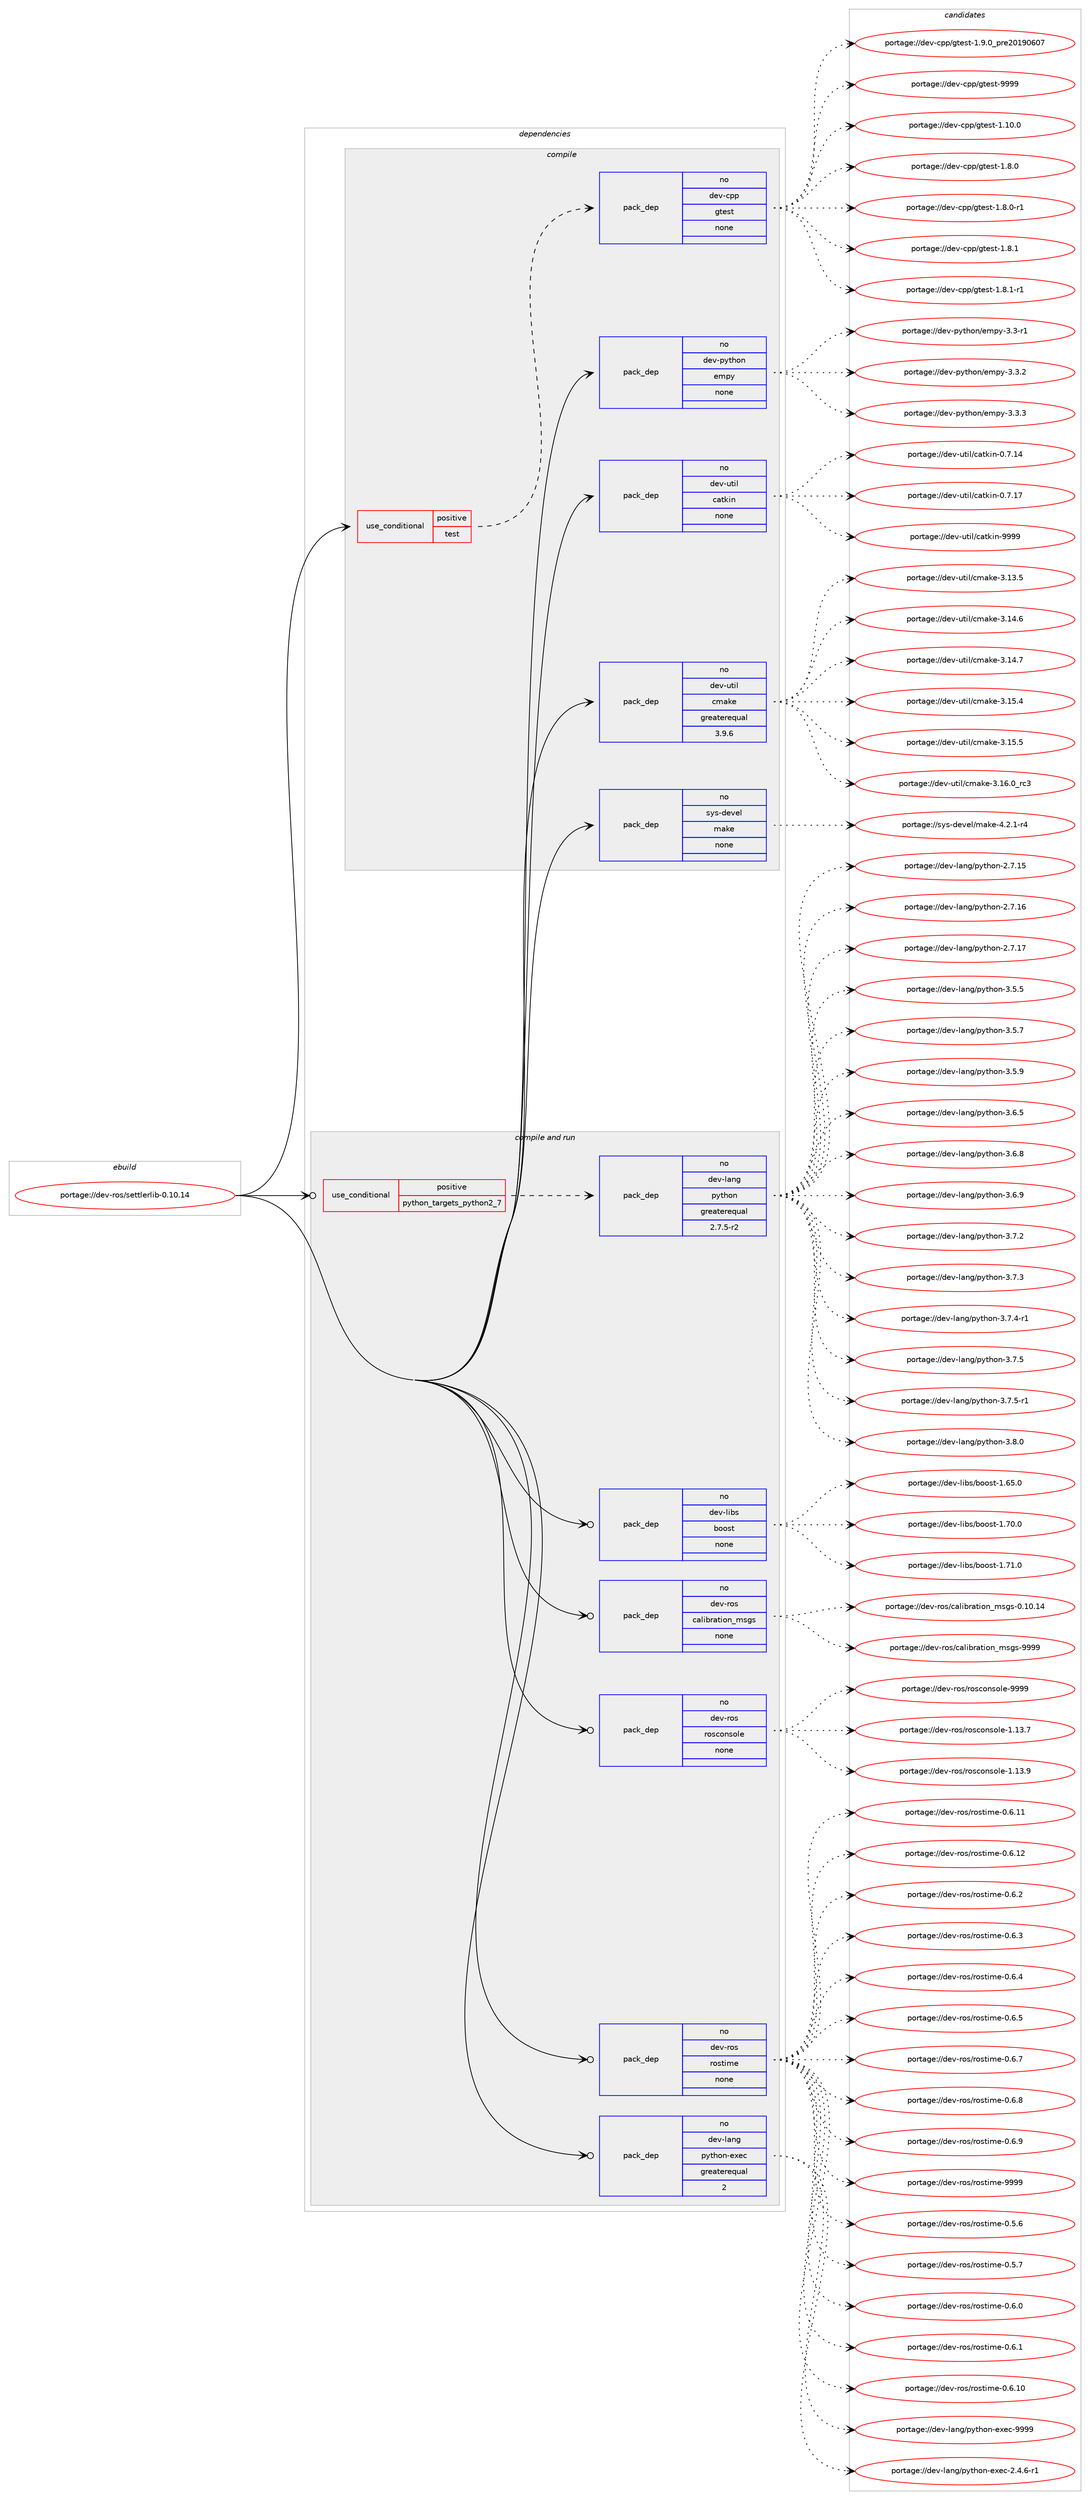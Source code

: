 digraph prolog {

# *************
# Graph options
# *************

newrank=true;
concentrate=true;
compound=true;
graph [rankdir=LR,fontname=Helvetica,fontsize=10,ranksep=1.5];#, ranksep=2.5, nodesep=0.2];
edge  [arrowhead=vee];
node  [fontname=Helvetica,fontsize=10];

# **********
# The ebuild
# **********

subgraph cluster_leftcol {
color=gray;
rank=same;
label=<<i>ebuild</i>>;
id [label="portage://dev-ros/settlerlib-0.10.14", color=red, width=4, href="../dev-ros/settlerlib-0.10.14.svg"];
}

# ****************
# The dependencies
# ****************

subgraph cluster_midcol {
color=gray;
label=<<i>dependencies</i>>;
subgraph cluster_compile {
fillcolor="#eeeeee";
style=filled;
label=<<i>compile</i>>;
subgraph cond44733 {
dependency202151 [label=<<TABLE BORDER="0" CELLBORDER="1" CELLSPACING="0" CELLPADDING="4"><TR><TD ROWSPAN="3" CELLPADDING="10">use_conditional</TD></TR><TR><TD>positive</TD></TR><TR><TD>test</TD></TR></TABLE>>, shape=none, color=red];
subgraph pack153990 {
dependency202152 [label=<<TABLE BORDER="0" CELLBORDER="1" CELLSPACING="0" CELLPADDING="4" WIDTH="220"><TR><TD ROWSPAN="6" CELLPADDING="30">pack_dep</TD></TR><TR><TD WIDTH="110">no</TD></TR><TR><TD>dev-cpp</TD></TR><TR><TD>gtest</TD></TR><TR><TD>none</TD></TR><TR><TD></TD></TR></TABLE>>, shape=none, color=blue];
}
dependency202151:e -> dependency202152:w [weight=20,style="dashed",arrowhead="vee"];
}
id:e -> dependency202151:w [weight=20,style="solid",arrowhead="vee"];
subgraph pack153991 {
dependency202153 [label=<<TABLE BORDER="0" CELLBORDER="1" CELLSPACING="0" CELLPADDING="4" WIDTH="220"><TR><TD ROWSPAN="6" CELLPADDING="30">pack_dep</TD></TR><TR><TD WIDTH="110">no</TD></TR><TR><TD>dev-python</TD></TR><TR><TD>empy</TD></TR><TR><TD>none</TD></TR><TR><TD></TD></TR></TABLE>>, shape=none, color=blue];
}
id:e -> dependency202153:w [weight=20,style="solid",arrowhead="vee"];
subgraph pack153992 {
dependency202154 [label=<<TABLE BORDER="0" CELLBORDER="1" CELLSPACING="0" CELLPADDING="4" WIDTH="220"><TR><TD ROWSPAN="6" CELLPADDING="30">pack_dep</TD></TR><TR><TD WIDTH="110">no</TD></TR><TR><TD>dev-util</TD></TR><TR><TD>catkin</TD></TR><TR><TD>none</TD></TR><TR><TD></TD></TR></TABLE>>, shape=none, color=blue];
}
id:e -> dependency202154:w [weight=20,style="solid",arrowhead="vee"];
subgraph pack153993 {
dependency202155 [label=<<TABLE BORDER="0" CELLBORDER="1" CELLSPACING="0" CELLPADDING="4" WIDTH="220"><TR><TD ROWSPAN="6" CELLPADDING="30">pack_dep</TD></TR><TR><TD WIDTH="110">no</TD></TR><TR><TD>dev-util</TD></TR><TR><TD>cmake</TD></TR><TR><TD>greaterequal</TD></TR><TR><TD>3.9.6</TD></TR></TABLE>>, shape=none, color=blue];
}
id:e -> dependency202155:w [weight=20,style="solid",arrowhead="vee"];
subgraph pack153994 {
dependency202156 [label=<<TABLE BORDER="0" CELLBORDER="1" CELLSPACING="0" CELLPADDING="4" WIDTH="220"><TR><TD ROWSPAN="6" CELLPADDING="30">pack_dep</TD></TR><TR><TD WIDTH="110">no</TD></TR><TR><TD>sys-devel</TD></TR><TR><TD>make</TD></TR><TR><TD>none</TD></TR><TR><TD></TD></TR></TABLE>>, shape=none, color=blue];
}
id:e -> dependency202156:w [weight=20,style="solid",arrowhead="vee"];
}
subgraph cluster_compileandrun {
fillcolor="#eeeeee";
style=filled;
label=<<i>compile and run</i>>;
subgraph cond44734 {
dependency202157 [label=<<TABLE BORDER="0" CELLBORDER="1" CELLSPACING="0" CELLPADDING="4"><TR><TD ROWSPAN="3" CELLPADDING="10">use_conditional</TD></TR><TR><TD>positive</TD></TR><TR><TD>python_targets_python2_7</TD></TR></TABLE>>, shape=none, color=red];
subgraph pack153995 {
dependency202158 [label=<<TABLE BORDER="0" CELLBORDER="1" CELLSPACING="0" CELLPADDING="4" WIDTH="220"><TR><TD ROWSPAN="6" CELLPADDING="30">pack_dep</TD></TR><TR><TD WIDTH="110">no</TD></TR><TR><TD>dev-lang</TD></TR><TR><TD>python</TD></TR><TR><TD>greaterequal</TD></TR><TR><TD>2.7.5-r2</TD></TR></TABLE>>, shape=none, color=blue];
}
dependency202157:e -> dependency202158:w [weight=20,style="dashed",arrowhead="vee"];
}
id:e -> dependency202157:w [weight=20,style="solid",arrowhead="odotvee"];
subgraph pack153996 {
dependency202159 [label=<<TABLE BORDER="0" CELLBORDER="1" CELLSPACING="0" CELLPADDING="4" WIDTH="220"><TR><TD ROWSPAN="6" CELLPADDING="30">pack_dep</TD></TR><TR><TD WIDTH="110">no</TD></TR><TR><TD>dev-lang</TD></TR><TR><TD>python-exec</TD></TR><TR><TD>greaterequal</TD></TR><TR><TD>2</TD></TR></TABLE>>, shape=none, color=blue];
}
id:e -> dependency202159:w [weight=20,style="solid",arrowhead="odotvee"];
subgraph pack153997 {
dependency202160 [label=<<TABLE BORDER="0" CELLBORDER="1" CELLSPACING="0" CELLPADDING="4" WIDTH="220"><TR><TD ROWSPAN="6" CELLPADDING="30">pack_dep</TD></TR><TR><TD WIDTH="110">no</TD></TR><TR><TD>dev-libs</TD></TR><TR><TD>boost</TD></TR><TR><TD>none</TD></TR><TR><TD></TD></TR></TABLE>>, shape=none, color=blue];
}
id:e -> dependency202160:w [weight=20,style="solid",arrowhead="odotvee"];
subgraph pack153998 {
dependency202161 [label=<<TABLE BORDER="0" CELLBORDER="1" CELLSPACING="0" CELLPADDING="4" WIDTH="220"><TR><TD ROWSPAN="6" CELLPADDING="30">pack_dep</TD></TR><TR><TD WIDTH="110">no</TD></TR><TR><TD>dev-ros</TD></TR><TR><TD>calibration_msgs</TD></TR><TR><TD>none</TD></TR><TR><TD></TD></TR></TABLE>>, shape=none, color=blue];
}
id:e -> dependency202161:w [weight=20,style="solid",arrowhead="odotvee"];
subgraph pack153999 {
dependency202162 [label=<<TABLE BORDER="0" CELLBORDER="1" CELLSPACING="0" CELLPADDING="4" WIDTH="220"><TR><TD ROWSPAN="6" CELLPADDING="30">pack_dep</TD></TR><TR><TD WIDTH="110">no</TD></TR><TR><TD>dev-ros</TD></TR><TR><TD>rosconsole</TD></TR><TR><TD>none</TD></TR><TR><TD></TD></TR></TABLE>>, shape=none, color=blue];
}
id:e -> dependency202162:w [weight=20,style="solid",arrowhead="odotvee"];
subgraph pack154000 {
dependency202163 [label=<<TABLE BORDER="0" CELLBORDER="1" CELLSPACING="0" CELLPADDING="4" WIDTH="220"><TR><TD ROWSPAN="6" CELLPADDING="30">pack_dep</TD></TR><TR><TD WIDTH="110">no</TD></TR><TR><TD>dev-ros</TD></TR><TR><TD>rostime</TD></TR><TR><TD>none</TD></TR><TR><TD></TD></TR></TABLE>>, shape=none, color=blue];
}
id:e -> dependency202163:w [weight=20,style="solid",arrowhead="odotvee"];
}
subgraph cluster_run {
fillcolor="#eeeeee";
style=filled;
label=<<i>run</i>>;
}
}

# **************
# The candidates
# **************

subgraph cluster_choices {
rank=same;
color=gray;
label=<<i>candidates</i>>;

subgraph choice153990 {
color=black;
nodesep=1;
choiceportage10010111845991121124710311610111511645494649484648 [label="portage://dev-cpp/gtest-1.10.0", color=red, width=4,href="../dev-cpp/gtest-1.10.0.svg"];
choiceportage100101118459911211247103116101115116454946564648 [label="portage://dev-cpp/gtest-1.8.0", color=red, width=4,href="../dev-cpp/gtest-1.8.0.svg"];
choiceportage1001011184599112112471031161011151164549465646484511449 [label="portage://dev-cpp/gtest-1.8.0-r1", color=red, width=4,href="../dev-cpp/gtest-1.8.0-r1.svg"];
choiceportage100101118459911211247103116101115116454946564649 [label="portage://dev-cpp/gtest-1.8.1", color=red, width=4,href="../dev-cpp/gtest-1.8.1.svg"];
choiceportage1001011184599112112471031161011151164549465646494511449 [label="portage://dev-cpp/gtest-1.8.1-r1", color=red, width=4,href="../dev-cpp/gtest-1.8.1-r1.svg"];
choiceportage100101118459911211247103116101115116454946574648951121141015048495748544855 [label="portage://dev-cpp/gtest-1.9.0_pre20190607", color=red, width=4,href="../dev-cpp/gtest-1.9.0_pre20190607.svg"];
choiceportage1001011184599112112471031161011151164557575757 [label="portage://dev-cpp/gtest-9999", color=red, width=4,href="../dev-cpp/gtest-9999.svg"];
dependency202152:e -> choiceportage10010111845991121124710311610111511645494649484648:w [style=dotted,weight="100"];
dependency202152:e -> choiceportage100101118459911211247103116101115116454946564648:w [style=dotted,weight="100"];
dependency202152:e -> choiceportage1001011184599112112471031161011151164549465646484511449:w [style=dotted,weight="100"];
dependency202152:e -> choiceportage100101118459911211247103116101115116454946564649:w [style=dotted,weight="100"];
dependency202152:e -> choiceportage1001011184599112112471031161011151164549465646494511449:w [style=dotted,weight="100"];
dependency202152:e -> choiceportage100101118459911211247103116101115116454946574648951121141015048495748544855:w [style=dotted,weight="100"];
dependency202152:e -> choiceportage1001011184599112112471031161011151164557575757:w [style=dotted,weight="100"];
}
subgraph choice153991 {
color=black;
nodesep=1;
choiceportage1001011184511212111610411111047101109112121455146514511449 [label="portage://dev-python/empy-3.3-r1", color=red, width=4,href="../dev-python/empy-3.3-r1.svg"];
choiceportage1001011184511212111610411111047101109112121455146514650 [label="portage://dev-python/empy-3.3.2", color=red, width=4,href="../dev-python/empy-3.3.2.svg"];
choiceportage1001011184511212111610411111047101109112121455146514651 [label="portage://dev-python/empy-3.3.3", color=red, width=4,href="../dev-python/empy-3.3.3.svg"];
dependency202153:e -> choiceportage1001011184511212111610411111047101109112121455146514511449:w [style=dotted,weight="100"];
dependency202153:e -> choiceportage1001011184511212111610411111047101109112121455146514650:w [style=dotted,weight="100"];
dependency202153:e -> choiceportage1001011184511212111610411111047101109112121455146514651:w [style=dotted,weight="100"];
}
subgraph choice153992 {
color=black;
nodesep=1;
choiceportage1001011184511711610510847999711610710511045484655464952 [label="portage://dev-util/catkin-0.7.14", color=red, width=4,href="../dev-util/catkin-0.7.14.svg"];
choiceportage1001011184511711610510847999711610710511045484655464955 [label="portage://dev-util/catkin-0.7.17", color=red, width=4,href="../dev-util/catkin-0.7.17.svg"];
choiceportage100101118451171161051084799971161071051104557575757 [label="portage://dev-util/catkin-9999", color=red, width=4,href="../dev-util/catkin-9999.svg"];
dependency202154:e -> choiceportage1001011184511711610510847999711610710511045484655464952:w [style=dotted,weight="100"];
dependency202154:e -> choiceportage1001011184511711610510847999711610710511045484655464955:w [style=dotted,weight="100"];
dependency202154:e -> choiceportage100101118451171161051084799971161071051104557575757:w [style=dotted,weight="100"];
}
subgraph choice153993 {
color=black;
nodesep=1;
choiceportage1001011184511711610510847991099710710145514649514653 [label="portage://dev-util/cmake-3.13.5", color=red, width=4,href="../dev-util/cmake-3.13.5.svg"];
choiceportage1001011184511711610510847991099710710145514649524654 [label="portage://dev-util/cmake-3.14.6", color=red, width=4,href="../dev-util/cmake-3.14.6.svg"];
choiceportage1001011184511711610510847991099710710145514649524655 [label="portage://dev-util/cmake-3.14.7", color=red, width=4,href="../dev-util/cmake-3.14.7.svg"];
choiceportage1001011184511711610510847991099710710145514649534652 [label="portage://dev-util/cmake-3.15.4", color=red, width=4,href="../dev-util/cmake-3.15.4.svg"];
choiceportage1001011184511711610510847991099710710145514649534653 [label="portage://dev-util/cmake-3.15.5", color=red, width=4,href="../dev-util/cmake-3.15.5.svg"];
choiceportage1001011184511711610510847991099710710145514649544648951149951 [label="portage://dev-util/cmake-3.16.0_rc3", color=red, width=4,href="../dev-util/cmake-3.16.0_rc3.svg"];
dependency202155:e -> choiceportage1001011184511711610510847991099710710145514649514653:w [style=dotted,weight="100"];
dependency202155:e -> choiceportage1001011184511711610510847991099710710145514649524654:w [style=dotted,weight="100"];
dependency202155:e -> choiceportage1001011184511711610510847991099710710145514649524655:w [style=dotted,weight="100"];
dependency202155:e -> choiceportage1001011184511711610510847991099710710145514649534652:w [style=dotted,weight="100"];
dependency202155:e -> choiceportage1001011184511711610510847991099710710145514649534653:w [style=dotted,weight="100"];
dependency202155:e -> choiceportage1001011184511711610510847991099710710145514649544648951149951:w [style=dotted,weight="100"];
}
subgraph choice153994 {
color=black;
nodesep=1;
choiceportage1151211154510010111810110847109971071014552465046494511452 [label="portage://sys-devel/make-4.2.1-r4", color=red, width=4,href="../sys-devel/make-4.2.1-r4.svg"];
dependency202156:e -> choiceportage1151211154510010111810110847109971071014552465046494511452:w [style=dotted,weight="100"];
}
subgraph choice153995 {
color=black;
nodesep=1;
choiceportage10010111845108971101034711212111610411111045504655464953 [label="portage://dev-lang/python-2.7.15", color=red, width=4,href="../dev-lang/python-2.7.15.svg"];
choiceportage10010111845108971101034711212111610411111045504655464954 [label="portage://dev-lang/python-2.7.16", color=red, width=4,href="../dev-lang/python-2.7.16.svg"];
choiceportage10010111845108971101034711212111610411111045504655464955 [label="portage://dev-lang/python-2.7.17", color=red, width=4,href="../dev-lang/python-2.7.17.svg"];
choiceportage100101118451089711010347112121116104111110455146534653 [label="portage://dev-lang/python-3.5.5", color=red, width=4,href="../dev-lang/python-3.5.5.svg"];
choiceportage100101118451089711010347112121116104111110455146534655 [label="portage://dev-lang/python-3.5.7", color=red, width=4,href="../dev-lang/python-3.5.7.svg"];
choiceportage100101118451089711010347112121116104111110455146534657 [label="portage://dev-lang/python-3.5.9", color=red, width=4,href="../dev-lang/python-3.5.9.svg"];
choiceportage100101118451089711010347112121116104111110455146544653 [label="portage://dev-lang/python-3.6.5", color=red, width=4,href="../dev-lang/python-3.6.5.svg"];
choiceportage100101118451089711010347112121116104111110455146544656 [label="portage://dev-lang/python-3.6.8", color=red, width=4,href="../dev-lang/python-3.6.8.svg"];
choiceportage100101118451089711010347112121116104111110455146544657 [label="portage://dev-lang/python-3.6.9", color=red, width=4,href="../dev-lang/python-3.6.9.svg"];
choiceportage100101118451089711010347112121116104111110455146554650 [label="portage://dev-lang/python-3.7.2", color=red, width=4,href="../dev-lang/python-3.7.2.svg"];
choiceportage100101118451089711010347112121116104111110455146554651 [label="portage://dev-lang/python-3.7.3", color=red, width=4,href="../dev-lang/python-3.7.3.svg"];
choiceportage1001011184510897110103471121211161041111104551465546524511449 [label="portage://dev-lang/python-3.7.4-r1", color=red, width=4,href="../dev-lang/python-3.7.4-r1.svg"];
choiceportage100101118451089711010347112121116104111110455146554653 [label="portage://dev-lang/python-3.7.5", color=red, width=4,href="../dev-lang/python-3.7.5.svg"];
choiceportage1001011184510897110103471121211161041111104551465546534511449 [label="portage://dev-lang/python-3.7.5-r1", color=red, width=4,href="../dev-lang/python-3.7.5-r1.svg"];
choiceportage100101118451089711010347112121116104111110455146564648 [label="portage://dev-lang/python-3.8.0", color=red, width=4,href="../dev-lang/python-3.8.0.svg"];
dependency202158:e -> choiceportage10010111845108971101034711212111610411111045504655464953:w [style=dotted,weight="100"];
dependency202158:e -> choiceportage10010111845108971101034711212111610411111045504655464954:w [style=dotted,weight="100"];
dependency202158:e -> choiceportage10010111845108971101034711212111610411111045504655464955:w [style=dotted,weight="100"];
dependency202158:e -> choiceportage100101118451089711010347112121116104111110455146534653:w [style=dotted,weight="100"];
dependency202158:e -> choiceportage100101118451089711010347112121116104111110455146534655:w [style=dotted,weight="100"];
dependency202158:e -> choiceportage100101118451089711010347112121116104111110455146534657:w [style=dotted,weight="100"];
dependency202158:e -> choiceportage100101118451089711010347112121116104111110455146544653:w [style=dotted,weight="100"];
dependency202158:e -> choiceportage100101118451089711010347112121116104111110455146544656:w [style=dotted,weight="100"];
dependency202158:e -> choiceportage100101118451089711010347112121116104111110455146544657:w [style=dotted,weight="100"];
dependency202158:e -> choiceportage100101118451089711010347112121116104111110455146554650:w [style=dotted,weight="100"];
dependency202158:e -> choiceportage100101118451089711010347112121116104111110455146554651:w [style=dotted,weight="100"];
dependency202158:e -> choiceportage1001011184510897110103471121211161041111104551465546524511449:w [style=dotted,weight="100"];
dependency202158:e -> choiceportage100101118451089711010347112121116104111110455146554653:w [style=dotted,weight="100"];
dependency202158:e -> choiceportage1001011184510897110103471121211161041111104551465546534511449:w [style=dotted,weight="100"];
dependency202158:e -> choiceportage100101118451089711010347112121116104111110455146564648:w [style=dotted,weight="100"];
}
subgraph choice153996 {
color=black;
nodesep=1;
choiceportage10010111845108971101034711212111610411111045101120101994550465246544511449 [label="portage://dev-lang/python-exec-2.4.6-r1", color=red, width=4,href="../dev-lang/python-exec-2.4.6-r1.svg"];
choiceportage10010111845108971101034711212111610411111045101120101994557575757 [label="portage://dev-lang/python-exec-9999", color=red, width=4,href="../dev-lang/python-exec-9999.svg"];
dependency202159:e -> choiceportage10010111845108971101034711212111610411111045101120101994550465246544511449:w [style=dotted,weight="100"];
dependency202159:e -> choiceportage10010111845108971101034711212111610411111045101120101994557575757:w [style=dotted,weight="100"];
}
subgraph choice153997 {
color=black;
nodesep=1;
choiceportage1001011184510810598115479811111111511645494654534648 [label="portage://dev-libs/boost-1.65.0", color=red, width=4,href="../dev-libs/boost-1.65.0.svg"];
choiceportage1001011184510810598115479811111111511645494655484648 [label="portage://dev-libs/boost-1.70.0", color=red, width=4,href="../dev-libs/boost-1.70.0.svg"];
choiceportage1001011184510810598115479811111111511645494655494648 [label="portage://dev-libs/boost-1.71.0", color=red, width=4,href="../dev-libs/boost-1.71.0.svg"];
dependency202160:e -> choiceportage1001011184510810598115479811111111511645494654534648:w [style=dotted,weight="100"];
dependency202160:e -> choiceportage1001011184510810598115479811111111511645494655484648:w [style=dotted,weight="100"];
dependency202160:e -> choiceportage1001011184510810598115479811111111511645494655494648:w [style=dotted,weight="100"];
}
subgraph choice153998 {
color=black;
nodesep=1;
choiceportage100101118451141111154799971081059811497116105111110951091151031154548464948464952 [label="portage://dev-ros/calibration_msgs-0.10.14", color=red, width=4,href="../dev-ros/calibration_msgs-0.10.14.svg"];
choiceportage100101118451141111154799971081059811497116105111110951091151031154557575757 [label="portage://dev-ros/calibration_msgs-9999", color=red, width=4,href="../dev-ros/calibration_msgs-9999.svg"];
dependency202161:e -> choiceportage100101118451141111154799971081059811497116105111110951091151031154548464948464952:w [style=dotted,weight="100"];
dependency202161:e -> choiceportage100101118451141111154799971081059811497116105111110951091151031154557575757:w [style=dotted,weight="100"];
}
subgraph choice153999 {
color=black;
nodesep=1;
choiceportage10010111845114111115471141111159911111011511110810145494649514655 [label="portage://dev-ros/rosconsole-1.13.7", color=red, width=4,href="../dev-ros/rosconsole-1.13.7.svg"];
choiceportage10010111845114111115471141111159911111011511110810145494649514657 [label="portage://dev-ros/rosconsole-1.13.9", color=red, width=4,href="../dev-ros/rosconsole-1.13.9.svg"];
choiceportage1001011184511411111547114111115991111101151111081014557575757 [label="portage://dev-ros/rosconsole-9999", color=red, width=4,href="../dev-ros/rosconsole-9999.svg"];
dependency202162:e -> choiceportage10010111845114111115471141111159911111011511110810145494649514655:w [style=dotted,weight="100"];
dependency202162:e -> choiceportage10010111845114111115471141111159911111011511110810145494649514657:w [style=dotted,weight="100"];
dependency202162:e -> choiceportage1001011184511411111547114111115991111101151111081014557575757:w [style=dotted,weight="100"];
}
subgraph choice154000 {
color=black;
nodesep=1;
choiceportage1001011184511411111547114111115116105109101454846534654 [label="portage://dev-ros/rostime-0.5.6", color=red, width=4,href="../dev-ros/rostime-0.5.6.svg"];
choiceportage1001011184511411111547114111115116105109101454846534655 [label="portage://dev-ros/rostime-0.5.7", color=red, width=4,href="../dev-ros/rostime-0.5.7.svg"];
choiceportage1001011184511411111547114111115116105109101454846544648 [label="portage://dev-ros/rostime-0.6.0", color=red, width=4,href="../dev-ros/rostime-0.6.0.svg"];
choiceportage1001011184511411111547114111115116105109101454846544649 [label="portage://dev-ros/rostime-0.6.1", color=red, width=4,href="../dev-ros/rostime-0.6.1.svg"];
choiceportage100101118451141111154711411111511610510910145484654464948 [label="portage://dev-ros/rostime-0.6.10", color=red, width=4,href="../dev-ros/rostime-0.6.10.svg"];
choiceportage100101118451141111154711411111511610510910145484654464949 [label="portage://dev-ros/rostime-0.6.11", color=red, width=4,href="../dev-ros/rostime-0.6.11.svg"];
choiceportage100101118451141111154711411111511610510910145484654464950 [label="portage://dev-ros/rostime-0.6.12", color=red, width=4,href="../dev-ros/rostime-0.6.12.svg"];
choiceportage1001011184511411111547114111115116105109101454846544650 [label="portage://dev-ros/rostime-0.6.2", color=red, width=4,href="../dev-ros/rostime-0.6.2.svg"];
choiceportage1001011184511411111547114111115116105109101454846544651 [label="portage://dev-ros/rostime-0.6.3", color=red, width=4,href="../dev-ros/rostime-0.6.3.svg"];
choiceportage1001011184511411111547114111115116105109101454846544652 [label="portage://dev-ros/rostime-0.6.4", color=red, width=4,href="../dev-ros/rostime-0.6.4.svg"];
choiceportage1001011184511411111547114111115116105109101454846544653 [label="portage://dev-ros/rostime-0.6.5", color=red, width=4,href="../dev-ros/rostime-0.6.5.svg"];
choiceportage1001011184511411111547114111115116105109101454846544655 [label="portage://dev-ros/rostime-0.6.7", color=red, width=4,href="../dev-ros/rostime-0.6.7.svg"];
choiceportage1001011184511411111547114111115116105109101454846544656 [label="portage://dev-ros/rostime-0.6.8", color=red, width=4,href="../dev-ros/rostime-0.6.8.svg"];
choiceportage1001011184511411111547114111115116105109101454846544657 [label="portage://dev-ros/rostime-0.6.9", color=red, width=4,href="../dev-ros/rostime-0.6.9.svg"];
choiceportage10010111845114111115471141111151161051091014557575757 [label="portage://dev-ros/rostime-9999", color=red, width=4,href="../dev-ros/rostime-9999.svg"];
dependency202163:e -> choiceportage1001011184511411111547114111115116105109101454846534654:w [style=dotted,weight="100"];
dependency202163:e -> choiceportage1001011184511411111547114111115116105109101454846534655:w [style=dotted,weight="100"];
dependency202163:e -> choiceportage1001011184511411111547114111115116105109101454846544648:w [style=dotted,weight="100"];
dependency202163:e -> choiceportage1001011184511411111547114111115116105109101454846544649:w [style=dotted,weight="100"];
dependency202163:e -> choiceportage100101118451141111154711411111511610510910145484654464948:w [style=dotted,weight="100"];
dependency202163:e -> choiceportage100101118451141111154711411111511610510910145484654464949:w [style=dotted,weight="100"];
dependency202163:e -> choiceportage100101118451141111154711411111511610510910145484654464950:w [style=dotted,weight="100"];
dependency202163:e -> choiceportage1001011184511411111547114111115116105109101454846544650:w [style=dotted,weight="100"];
dependency202163:e -> choiceportage1001011184511411111547114111115116105109101454846544651:w [style=dotted,weight="100"];
dependency202163:e -> choiceportage1001011184511411111547114111115116105109101454846544652:w [style=dotted,weight="100"];
dependency202163:e -> choiceportage1001011184511411111547114111115116105109101454846544653:w [style=dotted,weight="100"];
dependency202163:e -> choiceportage1001011184511411111547114111115116105109101454846544655:w [style=dotted,weight="100"];
dependency202163:e -> choiceportage1001011184511411111547114111115116105109101454846544656:w [style=dotted,weight="100"];
dependency202163:e -> choiceportage1001011184511411111547114111115116105109101454846544657:w [style=dotted,weight="100"];
dependency202163:e -> choiceportage10010111845114111115471141111151161051091014557575757:w [style=dotted,weight="100"];
}
}

}
